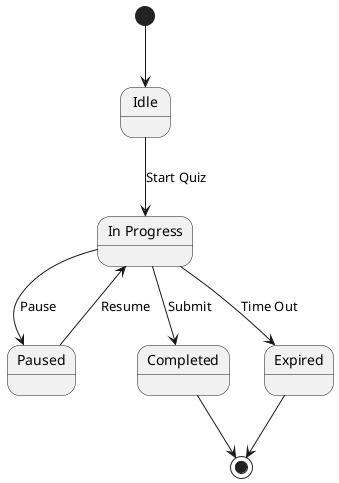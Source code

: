 @startuml "Quiz State Machine"

[*] --> Idle

state Idle
state "In Progress" as Progress
state "Paused" as Paused
state "Completed" as Completed
state "Expired" as Expired

Idle --> Progress : Start Quiz
Progress --> Paused : Pause
Paused --> Progress : Resume
Progress --> Completed : Submit
Progress --> Expired : Time Out
Completed --> [*]
Expired --> [*]

@enduml